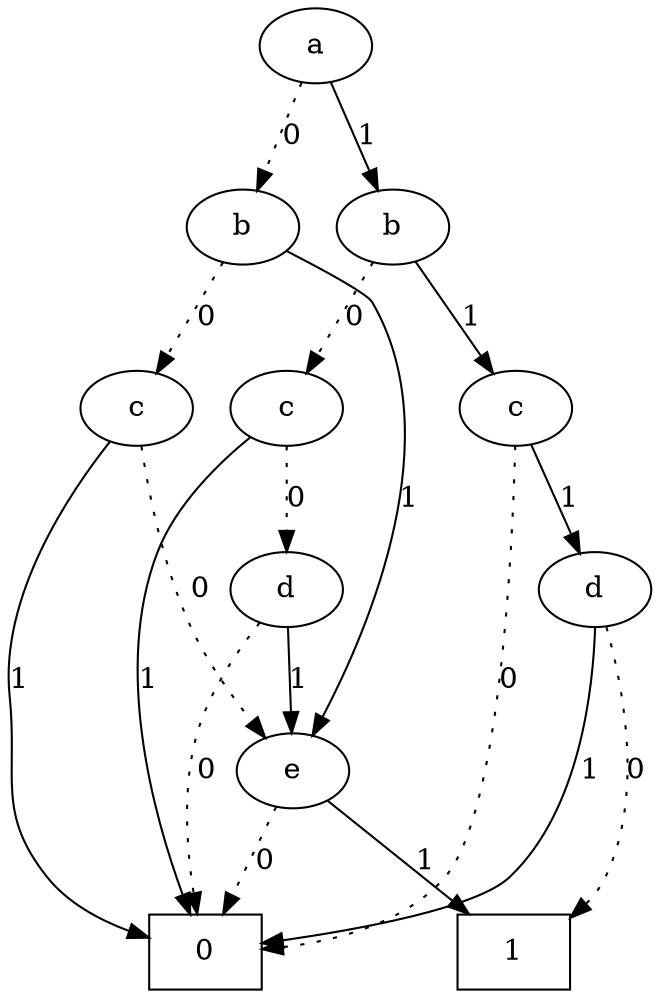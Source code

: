 digraph ROBDD {
	{rank=same 1}
	{rank=same 2 3}
	{rank=same 4 6 7}
	{rank=same 12 15}
	{rank=same 16}

	0[label=0, shape=box]
	1[label="a"]
	2[label="b"]
	3[label="b"]
	4[label="c"]
	6[label="c"]
	7[label="c"]
	12[label="d"]
	15[label="d"]
	16[label="e"]
	32[label=1, shape=box]

	1->2[label=0, style=dotted]
	1->3[label=1, style=solid]
	2->4[label=0, style=dotted]
	2->16[label=1, style=solid]
	3->6[label=0, style=dotted]
	3->7[label=1, style=solid]
	4->16[label=0, style=dotted]
	4->0[label=1, style=solid]
	6->12[label=0, style=dotted]
	6->0[label=1, style=solid]
	7->0[label=0, style=dotted]
	7->15[label=1, style=solid]
	12->0[label=0, style=dotted]
	12->16[label=1, style=solid]
	15->32[label=0, style=dotted]
	15->0[label=1, style=solid]
	16->0[label=0, style=dotted]
	16->32[label=1, style=solid]
}

